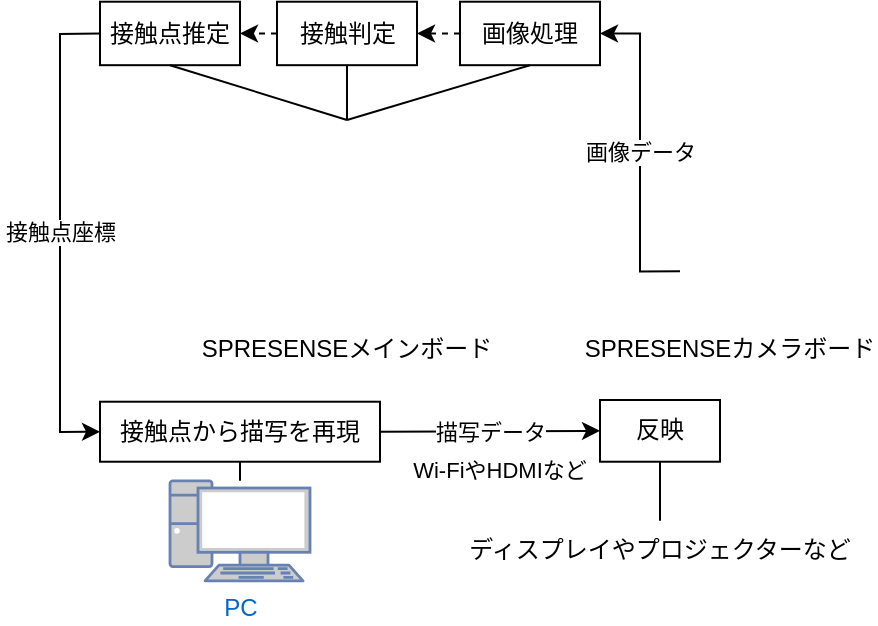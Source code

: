 <mxfile version="20.1.2" type="github">
  <diagram id="u93mlC56obUH3pNXRDEQ" name="ページ1">
    <mxGraphModel dx="650" dy="403" grid="1" gridSize="10" guides="1" tooltips="1" connect="1" arrows="1" fold="1" page="1" pageScale="1" pageWidth="827" pageHeight="1169" math="0" shadow="0">
      <root>
        <mxCell id="0" />
        <mxCell id="1" parent="0" />
        <mxCell id="LFyK3puGttuThlZaRj4D-8" value="SPRESENSEメインボード" style="shape=image;verticalLabelPosition=bottom;labelBackgroundColor=default;verticalAlign=top;aspect=fixed;imageAspect=0;image=https://docid81hrs3j1.cloudfront.net/imagecontent/image-1531213638783.jpg;" vertex="1" parent="1">
          <mxGeometry x="411.14" y="170" width="44.72" height="100.67" as="geometry" />
        </mxCell>
        <mxCell id="LFyK3puGttuThlZaRj4D-17" value="画像データ" style="edgeStyle=orthogonalEdgeStyle;rounded=0;orthogonalLoop=1;jettySize=auto;html=1;exitX=0;exitY=0.5;exitDx=0;exitDy=0;entryX=1;entryY=0.5;entryDx=0;entryDy=0;" edge="1" parent="1" source="LFyK3puGttuThlZaRj4D-9" target="LFyK3puGttuThlZaRj4D-12">
          <mxGeometry relative="1" as="geometry" />
        </mxCell>
        <mxCell id="LFyK3puGttuThlZaRj4D-9" value="SPRESENSEカメラボード" style="shape=image;verticalLabelPosition=bottom;labelBackgroundColor=default;verticalAlign=top;aspect=fixed;imageAspect=0;image=https://d2air1d4eqhwg2.cloudfront.net/images/4119/500x500/fd42b944-da21-4608-80d0-69b8b5ecf45b.jpg;" vertex="1" parent="1">
          <mxGeometry x="600" y="220.67" width="50" height="50" as="geometry" />
        </mxCell>
        <mxCell id="LFyK3puGttuThlZaRj4D-12" value="画像処理" style="rounded=0;whiteSpace=wrap;html=1;" vertex="1" parent="1">
          <mxGeometry x="490" y="110.86" width="70" height="31.73" as="geometry" />
        </mxCell>
        <mxCell id="LFyK3puGttuThlZaRj4D-13" value="接触点推定" style="rounded=0;whiteSpace=wrap;html=1;" vertex="1" parent="1">
          <mxGeometry x="310" y="110.86" width="70" height="31.73" as="geometry" />
        </mxCell>
        <mxCell id="LFyK3puGttuThlZaRj4D-14" value="接触判定" style="rounded=0;whiteSpace=wrap;html=1;" vertex="1" parent="1">
          <mxGeometry x="398.5" y="110.86" width="70" height="31.73" as="geometry" />
        </mxCell>
        <mxCell id="LFyK3puGttuThlZaRj4D-20" value="" style="endArrow=classic;html=1;rounded=0;dashed=1;exitX=0;exitY=0.5;exitDx=0;exitDy=0;entryX=1;entryY=0.5;entryDx=0;entryDy=0;" edge="1" parent="1" source="LFyK3puGttuThlZaRj4D-12" target="LFyK3puGttuThlZaRj4D-14">
          <mxGeometry width="50" height="50" relative="1" as="geometry">
            <mxPoint x="500" y="210" as="sourcePoint" />
            <mxPoint x="490" y="170" as="targetPoint" />
          </mxGeometry>
        </mxCell>
        <mxCell id="LFyK3puGttuThlZaRj4D-21" value="" style="endArrow=classic;html=1;rounded=0;dashed=1;entryX=1;entryY=0.5;entryDx=0;entryDy=0;exitX=0;exitY=0.5;exitDx=0;exitDy=0;" edge="1" parent="1" source="LFyK3puGttuThlZaRj4D-14" target="LFyK3puGttuThlZaRj4D-13">
          <mxGeometry width="50" height="50" relative="1" as="geometry">
            <mxPoint x="560" y="230" as="sourcePoint" />
            <mxPoint x="550" y="190" as="targetPoint" />
          </mxGeometry>
        </mxCell>
        <mxCell id="LFyK3puGttuThlZaRj4D-23" value="" style="endArrow=none;html=1;rounded=0;exitX=0.5;exitY=1;exitDx=0;exitDy=0;entryX=0.5;entryY=0;entryDx=0;entryDy=0;" edge="1" parent="1" source="LFyK3puGttuThlZaRj4D-13" target="LFyK3puGttuThlZaRj4D-8">
          <mxGeometry width="50" height="50" relative="1" as="geometry">
            <mxPoint x="380" y="260" as="sourcePoint" />
            <mxPoint x="430" y="210" as="targetPoint" />
          </mxGeometry>
        </mxCell>
        <mxCell id="LFyK3puGttuThlZaRj4D-24" value="" style="endArrow=none;html=1;rounded=0;exitX=0.5;exitY=1;exitDx=0;exitDy=0;entryX=0.5;entryY=0;entryDx=0;entryDy=0;" edge="1" parent="1" source="LFyK3puGttuThlZaRj4D-14" target="LFyK3puGttuThlZaRj4D-8">
          <mxGeometry width="50" height="50" relative="1" as="geometry">
            <mxPoint x="380" y="260" as="sourcePoint" />
            <mxPoint x="430" y="210" as="targetPoint" />
          </mxGeometry>
        </mxCell>
        <mxCell id="LFyK3puGttuThlZaRj4D-25" value="" style="endArrow=none;html=1;rounded=0;exitX=0.5;exitY=1;exitDx=0;exitDy=0;entryX=0.5;entryY=0;entryDx=0;entryDy=0;" edge="1" parent="1" source="LFyK3puGttuThlZaRj4D-12" target="LFyK3puGttuThlZaRj4D-8">
          <mxGeometry width="50" height="50" relative="1" as="geometry">
            <mxPoint x="380" y="260" as="sourcePoint" />
            <mxPoint x="430" y="210" as="targetPoint" />
          </mxGeometry>
        </mxCell>
        <mxCell id="LFyK3puGttuThlZaRj4D-26" value="接触点座標" style="endArrow=classic;html=1;rounded=0;exitX=0;exitY=0.5;exitDx=0;exitDy=0;entryX=0;entryY=0.5;entryDx=0;entryDy=0;" edge="1" parent="1" source="LFyK3puGttuThlZaRj4D-13" target="LFyK3puGttuThlZaRj4D-32">
          <mxGeometry width="50" height="50" relative="1" as="geometry">
            <mxPoint x="380" y="260" as="sourcePoint" />
            <mxPoint x="220" y="127" as="targetPoint" />
            <Array as="points">
              <mxPoint x="290" y="127" />
              <mxPoint x="290" y="220" />
              <mxPoint x="290" y="326" />
            </Array>
          </mxGeometry>
        </mxCell>
        <mxCell id="LFyK3puGttuThlZaRj4D-29" value="" style="shape=image;verticalLabelPosition=bottom;labelBackgroundColor=default;verticalAlign=top;aspect=fixed;imageAspect=0;image=https://hameefun.jp/files/2016/08/125423-e1472532413874.jpg;" vertex="1" parent="1">
          <mxGeometry x="260" y="190" width="66.12" height="18.31" as="geometry" />
        </mxCell>
        <mxCell id="LFyK3puGttuThlZaRj4D-32" value="接触点から描写を再現" style="rounded=0;whiteSpace=wrap;html=1;" vertex="1" parent="1">
          <mxGeometry x="310" y="310.86" width="140" height="30" as="geometry" />
        </mxCell>
        <mxCell id="LFyK3puGttuThlZaRj4D-34" value="PC" style="fontColor=#0066CC;verticalAlign=top;verticalLabelPosition=bottom;labelPosition=center;align=center;html=1;outlineConnect=0;fillColor=#CCCCCC;strokeColor=#6881B3;gradientColor=none;gradientDirection=north;strokeWidth=2;shape=mxgraph.networks.pc;" vertex="1" parent="1">
          <mxGeometry x="345" y="350.43" width="70" height="50" as="geometry" />
        </mxCell>
        <mxCell id="LFyK3puGttuThlZaRj4D-36" value="" style="endArrow=none;html=1;rounded=0;entryX=0.5;entryY=1;entryDx=0;entryDy=0;" edge="1" parent="1" source="LFyK3puGttuThlZaRj4D-34" target="LFyK3puGttuThlZaRj4D-32">
          <mxGeometry width="50" height="50" relative="1" as="geometry">
            <mxPoint x="360" y="390" as="sourcePoint" />
            <mxPoint x="390" y="350" as="targetPoint" />
          </mxGeometry>
        </mxCell>
        <mxCell id="LFyK3puGttuThlZaRj4D-38" value="反映" style="rounded=0;whiteSpace=wrap;html=1;" vertex="1" parent="1">
          <mxGeometry x="560" y="310" width="60" height="30.86" as="geometry" />
        </mxCell>
        <mxCell id="LFyK3puGttuThlZaRj4D-41" value="描写データ" style="endArrow=classic;html=1;rounded=0;exitX=1;exitY=0.5;exitDx=0;exitDy=0;entryX=0;entryY=0.5;entryDx=0;entryDy=0;" edge="1" parent="1" source="LFyK3puGttuThlZaRj4D-32" target="LFyK3puGttuThlZaRj4D-38">
          <mxGeometry width="50" height="50" relative="1" as="geometry">
            <mxPoint x="360" y="250" as="sourcePoint" />
            <mxPoint x="410" y="200" as="targetPoint" />
          </mxGeometry>
        </mxCell>
        <mxCell id="LFyK3puGttuThlZaRj4D-45" value="" style="endArrow=none;html=1;rounded=0;entryX=0.5;entryY=1;entryDx=0;entryDy=0;exitX=0.5;exitY=0;exitDx=0;exitDy=0;" edge="1" parent="1" source="LFyK3puGttuThlZaRj4D-49" target="LFyK3puGttuThlZaRj4D-38">
          <mxGeometry width="50" height="50" relative="1" as="geometry">
            <mxPoint x="530" y="360" as="sourcePoint" />
            <mxPoint x="440" y="270" as="targetPoint" />
          </mxGeometry>
        </mxCell>
        <mxCell id="LFyK3puGttuThlZaRj4D-49" value="ディスプレイやプロジェクターなど" style="text;html=1;strokeColor=none;fillColor=none;align=center;verticalAlign=middle;whiteSpace=wrap;rounded=0;" vertex="1" parent="1">
          <mxGeometry x="485" y="370.43" width="210" height="30" as="geometry" />
        </mxCell>
        <mxCell id="LFyK3puGttuThlZaRj4D-50" value="&lt;span style=&quot;font-size: 11px;&quot;&gt;Wi-Fiや&lt;/span&gt;&lt;span style=&quot;font-size: 11px;&quot;&gt;HDMIなど&lt;/span&gt;" style="text;html=1;strokeColor=none;fillColor=none;align=center;verticalAlign=middle;whiteSpace=wrap;rounded=0;labelBackgroundColor=none;" vertex="1" parent="1">
          <mxGeometry x="460" y="330" width="100" height="30" as="geometry" />
        </mxCell>
      </root>
    </mxGraphModel>
  </diagram>
</mxfile>
